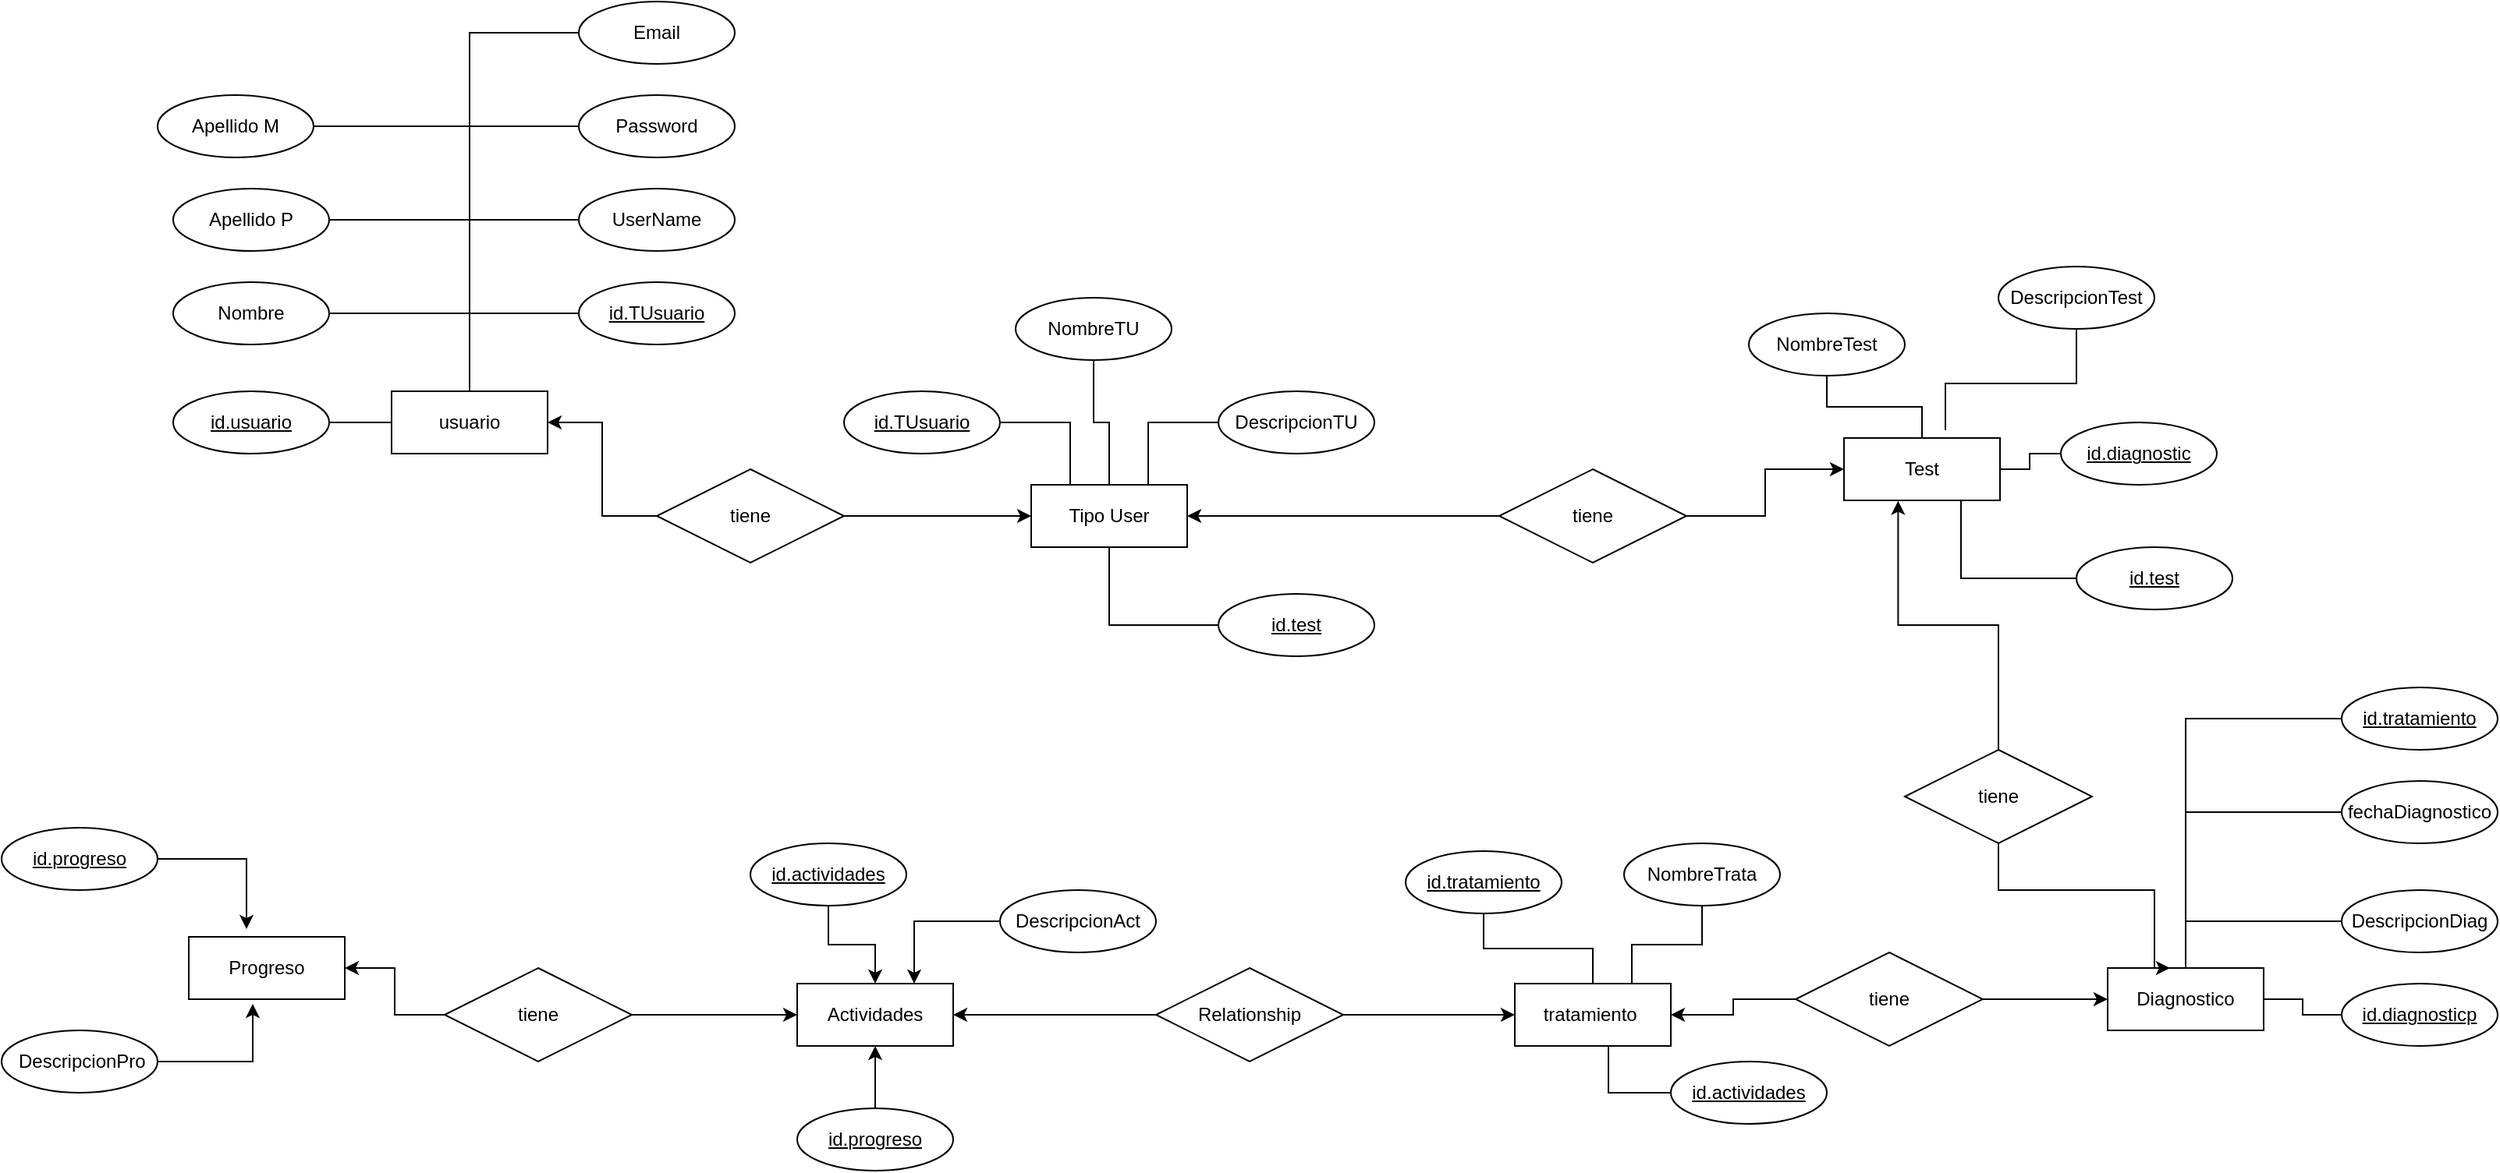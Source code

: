 <mxfile version="24.0.8" type="github">
  <diagram id="gZUMkd_WqdcK80pM5CwL" name="NewProyectOne">
    <mxGraphModel dx="1760" dy="920" grid="1" gridSize="10" guides="1" tooltips="1" connect="1" arrows="1" fold="1" page="1" pageScale="1" pageWidth="827" pageHeight="1169" math="0" shadow="0">
      <root>
        <mxCell id="0" />
        <mxCell id="1" parent="0" />
        <mxCell id="sAK71Tcib8WZQSf4a1mJ-1" value="usuario" style="whiteSpace=wrap;html=1;align=center;" vertex="1" parent="1">
          <mxGeometry x="260" y="270" width="100" height="40" as="geometry" />
        </mxCell>
        <mxCell id="sAK71Tcib8WZQSf4a1mJ-4" value="id.usuario" style="ellipse;whiteSpace=wrap;html=1;align=center;fontStyle=4;" vertex="1" parent="1">
          <mxGeometry x="120" y="270" width="100" height="40" as="geometry" />
        </mxCell>
        <mxCell id="sAK71Tcib8WZQSf4a1mJ-7" value="" style="endArrow=none;html=1;rounded=0;entryX=0;entryY=0.5;entryDx=0;entryDy=0;exitX=1;exitY=0.5;exitDx=0;exitDy=0;" edge="1" parent="1" source="sAK71Tcib8WZQSf4a1mJ-4" target="sAK71Tcib8WZQSf4a1mJ-1">
          <mxGeometry relative="1" as="geometry">
            <mxPoint x="180" y="180" as="sourcePoint" />
            <mxPoint x="340" y="180" as="targetPoint" />
          </mxGeometry>
        </mxCell>
        <mxCell id="sAK71Tcib8WZQSf4a1mJ-13" value="" style="edgeStyle=orthogonalEdgeStyle;rounded=0;orthogonalLoop=1;jettySize=auto;html=1;entryX=0.5;entryY=0;entryDx=0;entryDy=0;endArrow=none;endFill=0;" edge="1" parent="1" source="sAK71Tcib8WZQSf4a1mJ-9" target="sAK71Tcib8WZQSf4a1mJ-1">
          <mxGeometry relative="1" as="geometry">
            <mxPoint x="320" y="220" as="targetPoint" />
          </mxGeometry>
        </mxCell>
        <mxCell id="sAK71Tcib8WZQSf4a1mJ-9" value="Nombre" style="ellipse;whiteSpace=wrap;html=1;align=center;" vertex="1" parent="1">
          <mxGeometry x="120" y="200" width="100" height="40" as="geometry" />
        </mxCell>
        <mxCell id="sAK71Tcib8WZQSf4a1mJ-15" value="" style="edgeStyle=orthogonalEdgeStyle;rounded=0;orthogonalLoop=1;jettySize=auto;html=1;endArrow=none;endFill=0;" edge="1" parent="1" source="sAK71Tcib8WZQSf4a1mJ-10" target="sAK71Tcib8WZQSf4a1mJ-1">
          <mxGeometry relative="1" as="geometry">
            <mxPoint x="320" y="160" as="targetPoint" />
          </mxGeometry>
        </mxCell>
        <mxCell id="sAK71Tcib8WZQSf4a1mJ-10" value="Apellido P" style="ellipse;whiteSpace=wrap;html=1;align=center;" vertex="1" parent="1">
          <mxGeometry x="120" y="140" width="100" height="40" as="geometry" />
        </mxCell>
        <mxCell id="sAK71Tcib8WZQSf4a1mJ-17" value="" style="edgeStyle=orthogonalEdgeStyle;rounded=0;orthogonalLoop=1;jettySize=auto;html=1;entryX=0.5;entryY=0;entryDx=0;entryDy=0;endArrow=none;endFill=0;" edge="1" parent="1" source="sAK71Tcib8WZQSf4a1mJ-11" target="sAK71Tcib8WZQSf4a1mJ-1">
          <mxGeometry relative="1" as="geometry">
            <mxPoint x="320" y="100" as="targetPoint" />
          </mxGeometry>
        </mxCell>
        <mxCell id="sAK71Tcib8WZQSf4a1mJ-11" value="Apellido M" style="ellipse;whiteSpace=wrap;html=1;align=center;" vertex="1" parent="1">
          <mxGeometry x="110" y="80" width="100" height="40" as="geometry" />
        </mxCell>
        <mxCell id="sAK71Tcib8WZQSf4a1mJ-23" value="" style="edgeStyle=orthogonalEdgeStyle;rounded=0;orthogonalLoop=1;jettySize=auto;html=1;entryX=0.5;entryY=0;entryDx=0;entryDy=0;endArrow=none;endFill=0;" edge="1" parent="1" source="sAK71Tcib8WZQSf4a1mJ-18" target="sAK71Tcib8WZQSf4a1mJ-1">
          <mxGeometry relative="1" as="geometry">
            <mxPoint x="260" y="100" as="targetPoint" />
          </mxGeometry>
        </mxCell>
        <mxCell id="sAK71Tcib8WZQSf4a1mJ-18" value="Password" style="ellipse;whiteSpace=wrap;html=1;align=center;" vertex="1" parent="1">
          <mxGeometry x="380" y="80" width="100" height="40" as="geometry" />
        </mxCell>
        <mxCell id="sAK71Tcib8WZQSf4a1mJ-25" value="" style="edgeStyle=orthogonalEdgeStyle;rounded=0;orthogonalLoop=1;jettySize=auto;html=1;entryX=0.5;entryY=0;entryDx=0;entryDy=0;endArrow=none;endFill=0;" edge="1" parent="1" source="sAK71Tcib8WZQSf4a1mJ-19" target="sAK71Tcib8WZQSf4a1mJ-1">
          <mxGeometry relative="1" as="geometry">
            <mxPoint x="250" y="160" as="targetPoint" />
          </mxGeometry>
        </mxCell>
        <mxCell id="sAK71Tcib8WZQSf4a1mJ-19" value="UserName&lt;span style=&quot;color: rgba(0, 0, 0, 0); font-family: monospace; font-size: 0px; text-align: start; text-wrap: nowrap;&quot;&gt;%3CmxGraphModel%3E%3Croot%3E%3CmxCell%20id%3D%220%22%2F%3E%3CmxCell%20id%3D%221%22%20parent%3D%220%22%2F%3E%3CmxCell%20id%3D%222%22%20value%3D%22Apellido%20M%22%20style%3D%22ellipse%3BwhiteSpace%3Dwrap%3Bhtml%3D1%3Balign%3Dcenter%3B%22%20vertex%3D%221%22%20parent%3D%221%22%3E%3CmxGeometry%20x%3D%2290%22%20y%3D%2280%22%20width%3D%22100%22%20height%3D%2240%22%20as%3D%22geometry%22%2F%3E%3C%2FmxCell%3E%3C%2Froot%3E%3C%2FmxGraphModel%3E&lt;/span&gt;" style="ellipse;whiteSpace=wrap;html=1;align=center;" vertex="1" parent="1">
          <mxGeometry x="380" y="140" width="100" height="40" as="geometry" />
        </mxCell>
        <mxCell id="sAK71Tcib8WZQSf4a1mJ-27" value="" style="edgeStyle=orthogonalEdgeStyle;rounded=0;orthogonalLoop=1;jettySize=auto;html=1;entryX=0.5;entryY=0;entryDx=0;entryDy=0;endArrow=none;endFill=0;" edge="1" parent="1" source="sAK71Tcib8WZQSf4a1mJ-21" target="sAK71Tcib8WZQSf4a1mJ-1">
          <mxGeometry relative="1" as="geometry">
            <mxPoint x="250" y="220" as="targetPoint" />
          </mxGeometry>
        </mxCell>
        <mxCell id="sAK71Tcib8WZQSf4a1mJ-21" value="id.TUsuario" style="ellipse;whiteSpace=wrap;html=1;align=center;fontStyle=4;" vertex="1" parent="1">
          <mxGeometry x="380" y="200" width="100" height="40" as="geometry" />
        </mxCell>
        <mxCell id="sAK71Tcib8WZQSf4a1mJ-30" value="" style="edgeStyle=orthogonalEdgeStyle;rounded=0;orthogonalLoop=1;jettySize=auto;html=1;endArrow=none;endFill=0;" edge="1" parent="1" source="sAK71Tcib8WZQSf4a1mJ-28" target="sAK71Tcib8WZQSf4a1mJ-1">
          <mxGeometry relative="1" as="geometry">
            <mxPoint x="310" y="150" as="targetPoint" />
          </mxGeometry>
        </mxCell>
        <mxCell id="sAK71Tcib8WZQSf4a1mJ-28" value="Email" style="ellipse;whiteSpace=wrap;html=1;align=center;" vertex="1" parent="1">
          <mxGeometry x="380" y="20" width="100" height="40" as="geometry" />
        </mxCell>
        <mxCell id="sAK71Tcib8WZQSf4a1mJ-32" value="Tipo User" style="whiteSpace=wrap;html=1;align=center;" vertex="1" parent="1">
          <mxGeometry x="670" y="330" width="100" height="40" as="geometry" />
        </mxCell>
        <mxCell id="sAK71Tcib8WZQSf4a1mJ-38" value="" style="edgeStyle=orthogonalEdgeStyle;rounded=0;orthogonalLoop=1;jettySize=auto;html=1;entryX=0.25;entryY=0;entryDx=0;entryDy=0;endArrow=none;endFill=0;" edge="1" parent="1" source="sAK71Tcib8WZQSf4a1mJ-33" target="sAK71Tcib8WZQSf4a1mJ-32">
          <mxGeometry relative="1" as="geometry">
            <mxPoint x="780" y="290" as="targetPoint" />
          </mxGeometry>
        </mxCell>
        <mxCell id="sAK71Tcib8WZQSf4a1mJ-33" value="id.TUsuario" style="ellipse;whiteSpace=wrap;html=1;align=center;fontStyle=4;" vertex="1" parent="1">
          <mxGeometry x="550" y="270" width="100" height="40" as="geometry" />
        </mxCell>
        <mxCell id="sAK71Tcib8WZQSf4a1mJ-39" value="" style="edgeStyle=orthogonalEdgeStyle;rounded=0;orthogonalLoop=1;jettySize=auto;html=1;endArrow=none;endFill=0;" edge="1" parent="1" source="sAK71Tcib8WZQSf4a1mJ-35" target="sAK71Tcib8WZQSf4a1mJ-32">
          <mxGeometry relative="1" as="geometry" />
        </mxCell>
        <mxCell id="sAK71Tcib8WZQSf4a1mJ-35" value="NombreTU" style="ellipse;whiteSpace=wrap;html=1;align=center;" vertex="1" parent="1">
          <mxGeometry x="660" y="210" width="100" height="40" as="geometry" />
        </mxCell>
        <mxCell id="sAK71Tcib8WZQSf4a1mJ-41" value="" style="edgeStyle=orthogonalEdgeStyle;rounded=0;orthogonalLoop=1;jettySize=auto;html=1;endArrow=none;endFill=0;entryX=0.75;entryY=0;entryDx=0;entryDy=0;" edge="1" parent="1" source="sAK71Tcib8WZQSf4a1mJ-36" target="sAK71Tcib8WZQSf4a1mJ-32">
          <mxGeometry relative="1" as="geometry">
            <mxPoint x="740" y="330" as="targetPoint" />
          </mxGeometry>
        </mxCell>
        <mxCell id="sAK71Tcib8WZQSf4a1mJ-36" value="DescripcionTU" style="ellipse;whiteSpace=wrap;html=1;align=center;" vertex="1" parent="1">
          <mxGeometry x="790" y="270" width="100" height="40" as="geometry" />
        </mxCell>
        <mxCell id="sAK71Tcib8WZQSf4a1mJ-45" value="" style="edgeStyle=orthogonalEdgeStyle;rounded=0;orthogonalLoop=1;jettySize=auto;html=1;entryX=1;entryY=0.5;entryDx=0;entryDy=0;" edge="1" parent="1" source="sAK71Tcib8WZQSf4a1mJ-43" target="sAK71Tcib8WZQSf4a1mJ-1">
          <mxGeometry relative="1" as="geometry">
            <mxPoint x="290" y="350" as="targetPoint" />
          </mxGeometry>
        </mxCell>
        <mxCell id="sAK71Tcib8WZQSf4a1mJ-47" value="" style="edgeStyle=orthogonalEdgeStyle;rounded=0;orthogonalLoop=1;jettySize=auto;html=1;entryX=0;entryY=0.5;entryDx=0;entryDy=0;" edge="1" parent="1" source="sAK71Tcib8WZQSf4a1mJ-43" target="sAK71Tcib8WZQSf4a1mJ-32">
          <mxGeometry relative="1" as="geometry">
            <mxPoint x="690" y="350" as="targetPoint" />
          </mxGeometry>
        </mxCell>
        <mxCell id="sAK71Tcib8WZQSf4a1mJ-43" value="tiene" style="shape=rhombus;perimeter=rhombusPerimeter;whiteSpace=wrap;html=1;align=center;" vertex="1" parent="1">
          <mxGeometry x="430" y="320" width="120" height="60" as="geometry" />
        </mxCell>
        <mxCell id="sAK71Tcib8WZQSf4a1mJ-51" value="" style="edgeStyle=orthogonalEdgeStyle;rounded=0;orthogonalLoop=1;jettySize=auto;html=1;endArrow=none;endFill=0;" edge="1" parent="1" source="sAK71Tcib8WZQSf4a1mJ-50" target="sAK71Tcib8WZQSf4a1mJ-32">
          <mxGeometry relative="1" as="geometry" />
        </mxCell>
        <mxCell id="sAK71Tcib8WZQSf4a1mJ-50" value="id.test" style="ellipse;whiteSpace=wrap;html=1;align=center;fontStyle=4;" vertex="1" parent="1">
          <mxGeometry x="790" y="400" width="100" height="40" as="geometry" />
        </mxCell>
        <mxCell id="sAK71Tcib8WZQSf4a1mJ-52" value="Test" style="whiteSpace=wrap;html=1;align=center;" vertex="1" parent="1">
          <mxGeometry x="1191" y="300" width="100" height="40" as="geometry" />
        </mxCell>
        <mxCell id="sAK71Tcib8WZQSf4a1mJ-58" value="" style="edgeStyle=orthogonalEdgeStyle;rounded=0;orthogonalLoop=1;jettySize=auto;html=1;endArrow=none;endFill=0;" edge="1" parent="1" source="sAK71Tcib8WZQSf4a1mJ-54" target="sAK71Tcib8WZQSf4a1mJ-52">
          <mxGeometry relative="1" as="geometry" />
        </mxCell>
        <mxCell id="sAK71Tcib8WZQSf4a1mJ-54" value="NombreTest" style="ellipse;whiteSpace=wrap;html=1;align=center;" vertex="1" parent="1">
          <mxGeometry x="1130" y="220" width="100" height="40" as="geometry" />
        </mxCell>
        <mxCell id="sAK71Tcib8WZQSf4a1mJ-59" value="" style="edgeStyle=orthogonalEdgeStyle;rounded=0;orthogonalLoop=1;jettySize=auto;html=1;entryX=0.65;entryY=-0.125;entryDx=0;entryDy=0;entryPerimeter=0;endArrow=none;endFill=0;" edge="1" parent="1" source="sAK71Tcib8WZQSf4a1mJ-55" target="sAK71Tcib8WZQSf4a1mJ-52">
          <mxGeometry relative="1" as="geometry" />
        </mxCell>
        <mxCell id="sAK71Tcib8WZQSf4a1mJ-55" value="DescripcionTest" style="ellipse;whiteSpace=wrap;html=1;align=center;" vertex="1" parent="1">
          <mxGeometry x="1290" y="190" width="100" height="40" as="geometry" />
        </mxCell>
        <mxCell id="sAK71Tcib8WZQSf4a1mJ-61" value="" style="edgeStyle=orthogonalEdgeStyle;rounded=0;orthogonalLoop=1;jettySize=auto;html=1;endArrow=none;endFill=0;" edge="1" parent="1" source="sAK71Tcib8WZQSf4a1mJ-56" target="sAK71Tcib8WZQSf4a1mJ-52">
          <mxGeometry relative="1" as="geometry" />
        </mxCell>
        <mxCell id="sAK71Tcib8WZQSf4a1mJ-56" value="id.diagnostic" style="ellipse;whiteSpace=wrap;html=1;align=center;fontStyle=4;" vertex="1" parent="1">
          <mxGeometry x="1330" y="290" width="100" height="40" as="geometry" />
        </mxCell>
        <mxCell id="sAK71Tcib8WZQSf4a1mJ-63" value="" style="edgeStyle=orthogonalEdgeStyle;rounded=0;orthogonalLoop=1;jettySize=auto;html=1;entryX=0.75;entryY=1;entryDx=0;entryDy=0;endArrow=none;endFill=0;" edge="1" parent="1" source="sAK71Tcib8WZQSf4a1mJ-57" target="sAK71Tcib8WZQSf4a1mJ-52">
          <mxGeometry relative="1" as="geometry">
            <mxPoint x="1210" y="390" as="targetPoint" />
          </mxGeometry>
        </mxCell>
        <mxCell id="sAK71Tcib8WZQSf4a1mJ-57" value="id.test" style="ellipse;whiteSpace=wrap;html=1;align=center;fontStyle=4;" vertex="1" parent="1">
          <mxGeometry x="1340" y="370" width="100" height="40" as="geometry" />
        </mxCell>
        <mxCell id="sAK71Tcib8WZQSf4a1mJ-68" value="" style="edgeStyle=orthogonalEdgeStyle;rounded=0;orthogonalLoop=1;jettySize=auto;html=1;" edge="1" parent="1" source="sAK71Tcib8WZQSf4a1mJ-65" target="sAK71Tcib8WZQSf4a1mJ-52">
          <mxGeometry relative="1" as="geometry" />
        </mxCell>
        <mxCell id="sAK71Tcib8WZQSf4a1mJ-70" value="" style="edgeStyle=orthogonalEdgeStyle;rounded=0;orthogonalLoop=1;jettySize=auto;html=1;entryX=1;entryY=0.5;entryDx=0;entryDy=0;" edge="1" parent="1" source="sAK71Tcib8WZQSf4a1mJ-65" target="sAK71Tcib8WZQSf4a1mJ-32">
          <mxGeometry relative="1" as="geometry">
            <mxPoint x="830" y="350" as="targetPoint" />
          </mxGeometry>
        </mxCell>
        <mxCell id="sAK71Tcib8WZQSf4a1mJ-65" value="tiene" style="shape=rhombus;perimeter=rhombusPerimeter;whiteSpace=wrap;html=1;align=center;" vertex="1" parent="1">
          <mxGeometry x="970" y="320" width="120" height="60" as="geometry" />
        </mxCell>
        <mxCell id="sAK71Tcib8WZQSf4a1mJ-71" value="Diagnostico" style="whiteSpace=wrap;html=1;align=center;" vertex="1" parent="1">
          <mxGeometry x="1360" y="640" width="100" height="40" as="geometry" />
        </mxCell>
        <mxCell id="sAK71Tcib8WZQSf4a1mJ-84" value="" style="edgeStyle=orthogonalEdgeStyle;rounded=0;orthogonalLoop=1;jettySize=auto;html=1;endArrow=none;endFill=0;" edge="1" parent="1" source="sAK71Tcib8WZQSf4a1mJ-72" target="sAK71Tcib8WZQSf4a1mJ-71">
          <mxGeometry relative="1" as="geometry" />
        </mxCell>
        <mxCell id="sAK71Tcib8WZQSf4a1mJ-72" value="id.diagnosticp" style="ellipse;whiteSpace=wrap;html=1;align=center;fontStyle=4;" vertex="1" parent="1">
          <mxGeometry x="1510" y="650" width="100" height="40" as="geometry" />
        </mxCell>
        <mxCell id="sAK71Tcib8WZQSf4a1mJ-82" value="" style="edgeStyle=orthogonalEdgeStyle;rounded=0;orthogonalLoop=1;jettySize=auto;html=1;entryX=0.5;entryY=0;entryDx=0;entryDy=0;endArrow=none;endFill=0;" edge="1" parent="1" source="sAK71Tcib8WZQSf4a1mJ-74" target="sAK71Tcib8WZQSf4a1mJ-71">
          <mxGeometry relative="1" as="geometry">
            <mxPoint x="1380" y="540" as="targetPoint" />
          </mxGeometry>
        </mxCell>
        <mxCell id="sAK71Tcib8WZQSf4a1mJ-74" value="fechaDiagnostico" style="ellipse;whiteSpace=wrap;html=1;align=center;" vertex="1" parent="1">
          <mxGeometry x="1510" y="520" width="100" height="40" as="geometry" />
        </mxCell>
        <mxCell id="sAK71Tcib8WZQSf4a1mJ-83" value="" style="edgeStyle=orthogonalEdgeStyle;rounded=0;orthogonalLoop=1;jettySize=auto;html=1;endArrow=none;endFill=0;" edge="1" parent="1" source="sAK71Tcib8WZQSf4a1mJ-75" target="sAK71Tcib8WZQSf4a1mJ-71">
          <mxGeometry relative="1" as="geometry" />
        </mxCell>
        <mxCell id="sAK71Tcib8WZQSf4a1mJ-75" value="DescripcionDiag" style="ellipse;whiteSpace=wrap;html=1;align=center;" vertex="1" parent="1">
          <mxGeometry x="1510" y="590" width="100" height="40" as="geometry" />
        </mxCell>
        <mxCell id="sAK71Tcib8WZQSf4a1mJ-80" value="" style="edgeStyle=orthogonalEdgeStyle;rounded=0;orthogonalLoop=1;jettySize=auto;html=1;entryX=0.5;entryY=0;entryDx=0;entryDy=0;endArrow=none;endFill=0;" edge="1" parent="1" source="sAK71Tcib8WZQSf4a1mJ-78" target="sAK71Tcib8WZQSf4a1mJ-71">
          <mxGeometry relative="1" as="geometry">
            <mxPoint x="1380" y="480" as="targetPoint" />
          </mxGeometry>
        </mxCell>
        <mxCell id="sAK71Tcib8WZQSf4a1mJ-78" value="id.tratamiento" style="ellipse;whiteSpace=wrap;html=1;align=center;fontStyle=4;" vertex="1" parent="1">
          <mxGeometry x="1510" y="460" width="100" height="40" as="geometry" />
        </mxCell>
        <mxCell id="sAK71Tcib8WZQSf4a1mJ-87" value="" style="edgeStyle=orthogonalEdgeStyle;rounded=0;orthogonalLoop=1;jettySize=auto;html=1;entryX=0.347;entryY=1.008;entryDx=0;entryDy=0;entryPerimeter=0;" edge="1" parent="1" source="sAK71Tcib8WZQSf4a1mJ-85" target="sAK71Tcib8WZQSf4a1mJ-52">
          <mxGeometry relative="1" as="geometry">
            <mxPoint x="1290" y="390" as="targetPoint" />
          </mxGeometry>
        </mxCell>
        <mxCell id="sAK71Tcib8WZQSf4a1mJ-89" value="" style="edgeStyle=orthogonalEdgeStyle;rounded=0;orthogonalLoop=1;jettySize=auto;html=1;" edge="1" parent="1" source="sAK71Tcib8WZQSf4a1mJ-85">
          <mxGeometry relative="1" as="geometry">
            <mxPoint x="1400" y="640" as="targetPoint" />
            <Array as="points">
              <mxPoint x="1290" y="590" />
              <mxPoint x="1390" y="590" />
              <mxPoint x="1390" y="640" />
            </Array>
          </mxGeometry>
        </mxCell>
        <mxCell id="sAK71Tcib8WZQSf4a1mJ-85" value="tiene" style="shape=rhombus;perimeter=rhombusPerimeter;whiteSpace=wrap;html=1;align=center;" vertex="1" parent="1">
          <mxGeometry x="1230" y="500" width="120" height="60" as="geometry" />
        </mxCell>
        <mxCell id="sAK71Tcib8WZQSf4a1mJ-90" value="tratamiento&amp;nbsp;" style="whiteSpace=wrap;html=1;align=center;" vertex="1" parent="1">
          <mxGeometry x="980" y="650" width="100" height="40" as="geometry" />
        </mxCell>
        <mxCell id="sAK71Tcib8WZQSf4a1mJ-95" value="" style="edgeStyle=orthogonalEdgeStyle;rounded=0;orthogonalLoop=1;jettySize=auto;html=1;endArrow=none;endFill=0;" edge="1" parent="1" source="sAK71Tcib8WZQSf4a1mJ-91" target="sAK71Tcib8WZQSf4a1mJ-90">
          <mxGeometry relative="1" as="geometry" />
        </mxCell>
        <mxCell id="sAK71Tcib8WZQSf4a1mJ-91" value="id.tratamiento" style="ellipse;whiteSpace=wrap;html=1;align=center;fontStyle=4;" vertex="1" parent="1">
          <mxGeometry x="910" y="565" width="100" height="40" as="geometry" />
        </mxCell>
        <mxCell id="sAK71Tcib8WZQSf4a1mJ-94" value="" style="edgeStyle=orthogonalEdgeStyle;rounded=0;orthogonalLoop=1;jettySize=auto;html=1;entryX=0.75;entryY=0;entryDx=0;entryDy=0;endArrow=none;endFill=0;" edge="1" parent="1" source="sAK71Tcib8WZQSf4a1mJ-92" target="sAK71Tcib8WZQSf4a1mJ-90">
          <mxGeometry relative="1" as="geometry" />
        </mxCell>
        <mxCell id="sAK71Tcib8WZQSf4a1mJ-92" value="NombreTrata" style="ellipse;whiteSpace=wrap;html=1;align=center;" vertex="1" parent="1">
          <mxGeometry x="1050" y="560" width="100" height="40" as="geometry" />
        </mxCell>
        <mxCell id="sAK71Tcib8WZQSf4a1mJ-93" value="id.actividades" style="ellipse;whiteSpace=wrap;html=1;align=center;fontStyle=4;" vertex="1" parent="1">
          <mxGeometry x="1080" y="700" width="100" height="40" as="geometry" />
        </mxCell>
        <mxCell id="sAK71Tcib8WZQSf4a1mJ-98" value="" style="endArrow=none;html=1;rounded=0;entryX=0;entryY=0.5;entryDx=0;entryDy=0;" edge="1" parent="1" target="sAK71Tcib8WZQSf4a1mJ-93">
          <mxGeometry relative="1" as="geometry">
            <mxPoint x="1040" y="690" as="sourcePoint" />
            <mxPoint x="1220" y="590" as="targetPoint" />
            <Array as="points">
              <mxPoint x="1040" y="720" />
            </Array>
          </mxGeometry>
        </mxCell>
        <mxCell id="sAK71Tcib8WZQSf4a1mJ-100" value="" style="edgeStyle=orthogonalEdgeStyle;rounded=0;orthogonalLoop=1;jettySize=auto;html=1;" edge="1" parent="1" source="sAK71Tcib8WZQSf4a1mJ-99" target="sAK71Tcib8WZQSf4a1mJ-71">
          <mxGeometry relative="1" as="geometry" />
        </mxCell>
        <mxCell id="sAK71Tcib8WZQSf4a1mJ-101" value="" style="edgeStyle=orthogonalEdgeStyle;rounded=0;orthogonalLoop=1;jettySize=auto;html=1;" edge="1" parent="1" source="sAK71Tcib8WZQSf4a1mJ-99" target="sAK71Tcib8WZQSf4a1mJ-90">
          <mxGeometry relative="1" as="geometry" />
        </mxCell>
        <mxCell id="sAK71Tcib8WZQSf4a1mJ-99" value="tiene" style="shape=rhombus;perimeter=rhombusPerimeter;whiteSpace=wrap;html=1;align=center;" vertex="1" parent="1">
          <mxGeometry x="1160" y="630" width="120" height="60" as="geometry" />
        </mxCell>
        <mxCell id="sAK71Tcib8WZQSf4a1mJ-102" value="Actividades" style="whiteSpace=wrap;html=1;align=center;" vertex="1" parent="1">
          <mxGeometry x="520" y="650" width="100" height="40" as="geometry" />
        </mxCell>
        <mxCell id="sAK71Tcib8WZQSf4a1mJ-108" value="" style="edgeStyle=orthogonalEdgeStyle;rounded=0;orthogonalLoop=1;jettySize=auto;html=1;" edge="1" parent="1" source="sAK71Tcib8WZQSf4a1mJ-103" target="sAK71Tcib8WZQSf4a1mJ-102">
          <mxGeometry relative="1" as="geometry" />
        </mxCell>
        <mxCell id="sAK71Tcib8WZQSf4a1mJ-103" value="id.progreso" style="ellipse;whiteSpace=wrap;html=1;align=center;fontStyle=4;" vertex="1" parent="1">
          <mxGeometry x="520" y="730" width="100" height="40" as="geometry" />
        </mxCell>
        <mxCell id="sAK71Tcib8WZQSf4a1mJ-107" value="" style="edgeStyle=orthogonalEdgeStyle;rounded=0;orthogonalLoop=1;jettySize=auto;html=1;" edge="1" parent="1" source="sAK71Tcib8WZQSf4a1mJ-104" target="sAK71Tcib8WZQSf4a1mJ-102">
          <mxGeometry relative="1" as="geometry" />
        </mxCell>
        <mxCell id="sAK71Tcib8WZQSf4a1mJ-104" value="id.actividades" style="ellipse;whiteSpace=wrap;html=1;align=center;fontStyle=4;" vertex="1" parent="1">
          <mxGeometry x="490" y="560" width="100" height="40" as="geometry" />
        </mxCell>
        <mxCell id="sAK71Tcib8WZQSf4a1mJ-106" value="" style="edgeStyle=orthogonalEdgeStyle;rounded=0;orthogonalLoop=1;jettySize=auto;html=1;entryX=0.75;entryY=0;entryDx=0;entryDy=0;" edge="1" parent="1" source="sAK71Tcib8WZQSf4a1mJ-105" target="sAK71Tcib8WZQSf4a1mJ-102">
          <mxGeometry relative="1" as="geometry" />
        </mxCell>
        <mxCell id="sAK71Tcib8WZQSf4a1mJ-105" value="DescripcionAct" style="ellipse;whiteSpace=wrap;html=1;align=center;" vertex="1" parent="1">
          <mxGeometry x="650" y="590" width="100" height="40" as="geometry" />
        </mxCell>
        <mxCell id="sAK71Tcib8WZQSf4a1mJ-110" value="" style="edgeStyle=orthogonalEdgeStyle;rounded=0;orthogonalLoop=1;jettySize=auto;html=1;" edge="1" parent="1" source="sAK71Tcib8WZQSf4a1mJ-109" target="sAK71Tcib8WZQSf4a1mJ-90">
          <mxGeometry relative="1" as="geometry" />
        </mxCell>
        <mxCell id="sAK71Tcib8WZQSf4a1mJ-112" value="" style="edgeStyle=orthogonalEdgeStyle;rounded=0;orthogonalLoop=1;jettySize=auto;html=1;entryX=1;entryY=0.5;entryDx=0;entryDy=0;" edge="1" parent="1" source="sAK71Tcib8WZQSf4a1mJ-109" target="sAK71Tcib8WZQSf4a1mJ-102">
          <mxGeometry relative="1" as="geometry">
            <mxPoint x="630" y="670" as="targetPoint" />
          </mxGeometry>
        </mxCell>
        <mxCell id="sAK71Tcib8WZQSf4a1mJ-109" value="Relationship" style="shape=rhombus;perimeter=rhombusPerimeter;whiteSpace=wrap;html=1;align=center;" vertex="1" parent="1">
          <mxGeometry x="750" y="640" width="120" height="60" as="geometry" />
        </mxCell>
        <mxCell id="sAK71Tcib8WZQSf4a1mJ-113" value="Progreso" style="whiteSpace=wrap;html=1;align=center;" vertex="1" parent="1">
          <mxGeometry x="130" y="620" width="100" height="40" as="geometry" />
        </mxCell>
        <mxCell id="sAK71Tcib8WZQSf4a1mJ-119" value="" style="edgeStyle=orthogonalEdgeStyle;rounded=0;orthogonalLoop=1;jettySize=auto;html=1;entryX=0.37;entryY=-0.125;entryDx=0;entryDy=0;entryPerimeter=0;" edge="1" parent="1" source="sAK71Tcib8WZQSf4a1mJ-114" target="sAK71Tcib8WZQSf4a1mJ-113">
          <mxGeometry relative="1" as="geometry">
            <mxPoint x="240" y="570" as="targetPoint" />
          </mxGeometry>
        </mxCell>
        <mxCell id="sAK71Tcib8WZQSf4a1mJ-114" value="id.progreso" style="ellipse;whiteSpace=wrap;html=1;align=center;fontStyle=4;" vertex="1" parent="1">
          <mxGeometry x="10" y="550" width="100" height="40" as="geometry" />
        </mxCell>
        <mxCell id="sAK71Tcib8WZQSf4a1mJ-117" value="" style="edgeStyle=orthogonalEdgeStyle;rounded=0;orthogonalLoop=1;jettySize=auto;html=1;entryX=0.41;entryY=1.075;entryDx=0;entryDy=0;entryPerimeter=0;" edge="1" parent="1" source="sAK71Tcib8WZQSf4a1mJ-115" target="sAK71Tcib8WZQSf4a1mJ-113">
          <mxGeometry relative="1" as="geometry">
            <mxPoint x="240" y="700" as="targetPoint" />
          </mxGeometry>
        </mxCell>
        <mxCell id="sAK71Tcib8WZQSf4a1mJ-115" value="&amp;nbsp;DescripcionPro" style="ellipse;whiteSpace=wrap;html=1;align=center;" vertex="1" parent="1">
          <mxGeometry x="10" y="680" width="100" height="40" as="geometry" />
        </mxCell>
        <mxCell id="sAK71Tcib8WZQSf4a1mJ-121" value="" style="edgeStyle=orthogonalEdgeStyle;rounded=0;orthogonalLoop=1;jettySize=auto;html=1;" edge="1" parent="1" source="sAK71Tcib8WZQSf4a1mJ-120" target="sAK71Tcib8WZQSf4a1mJ-102">
          <mxGeometry relative="1" as="geometry" />
        </mxCell>
        <mxCell id="sAK71Tcib8WZQSf4a1mJ-122" value="" style="edgeStyle=orthogonalEdgeStyle;rounded=0;orthogonalLoop=1;jettySize=auto;html=1;" edge="1" parent="1" source="sAK71Tcib8WZQSf4a1mJ-120" target="sAK71Tcib8WZQSf4a1mJ-113">
          <mxGeometry relative="1" as="geometry" />
        </mxCell>
        <mxCell id="sAK71Tcib8WZQSf4a1mJ-120" value="tiene" style="shape=rhombus;perimeter=rhombusPerimeter;whiteSpace=wrap;html=1;align=center;" vertex="1" parent="1">
          <mxGeometry x="294" y="640" width="120" height="60" as="geometry" />
        </mxCell>
      </root>
    </mxGraphModel>
  </diagram>
</mxfile>
